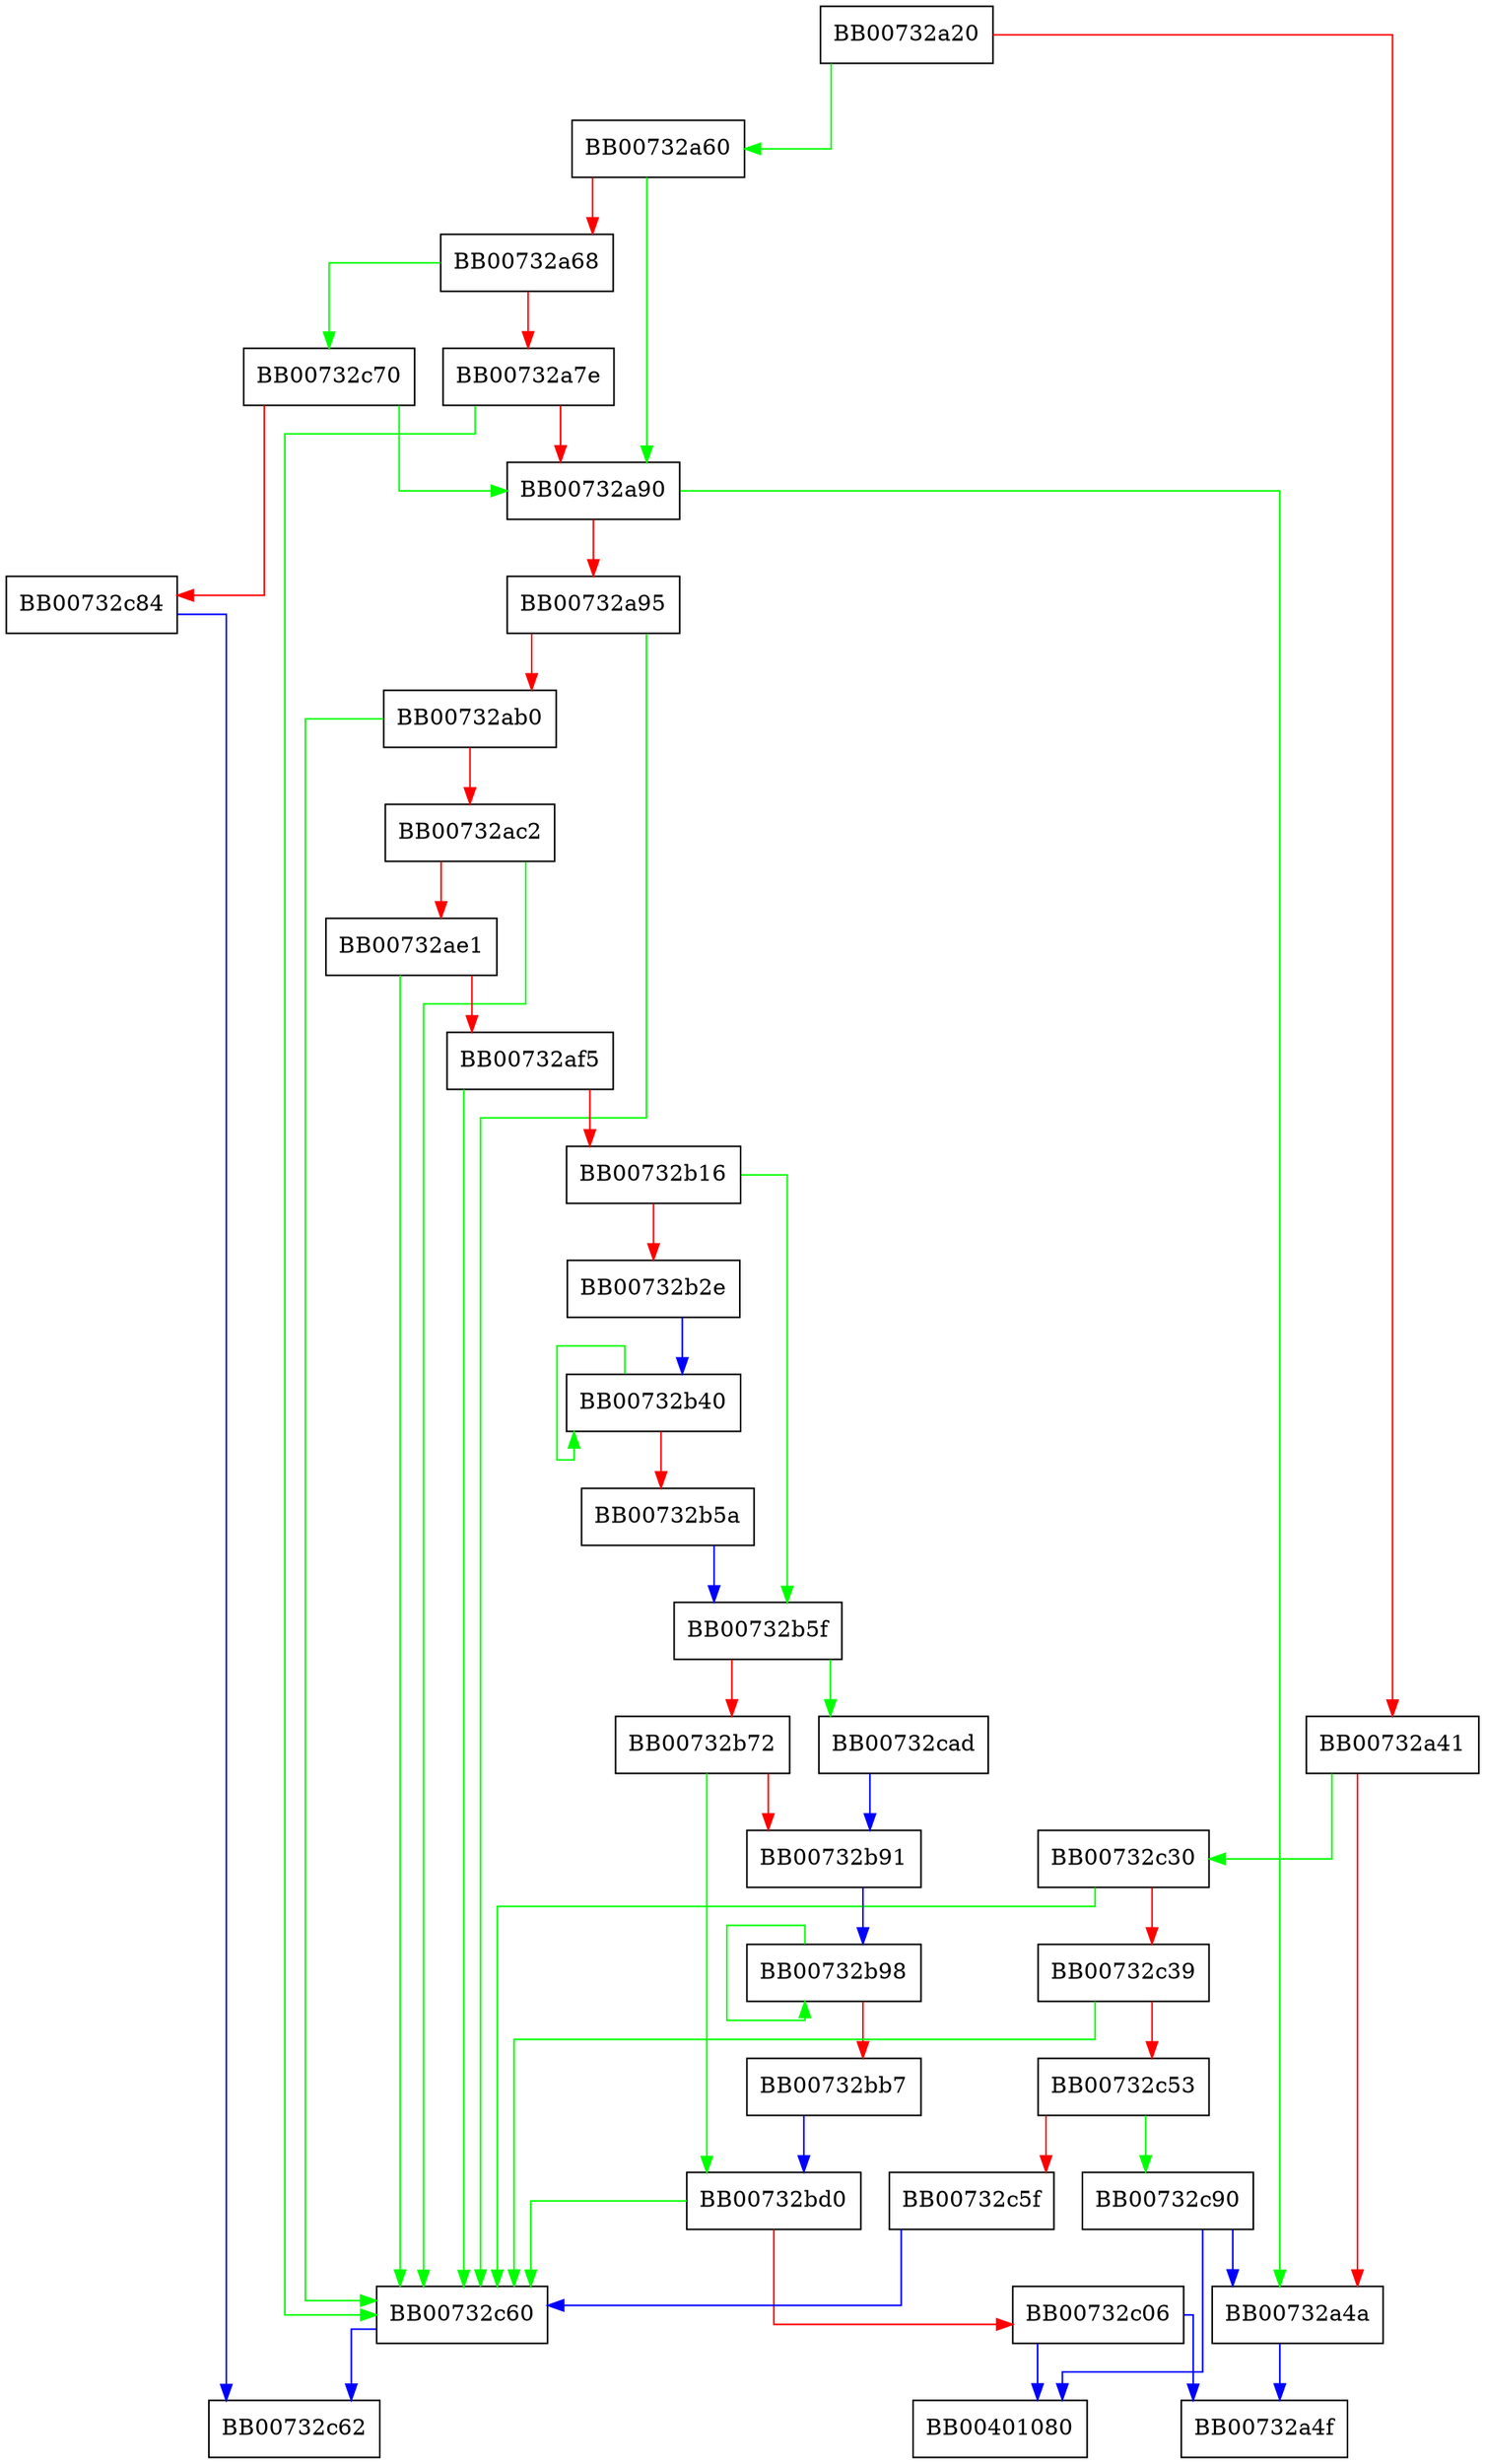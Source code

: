 digraph ossl_cmac_init {
  node [shape="box"];
  graph [splines=ortho];
  BB00732a20 -> BB00732a60 [color="green"];
  BB00732a20 -> BB00732a41 [color="red"];
  BB00732a41 -> BB00732c30 [color="green"];
  BB00732a41 -> BB00732a4a [color="red"];
  BB00732a4a -> BB00732a4f [color="blue"];
  BB00732a60 -> BB00732a90 [color="green"];
  BB00732a60 -> BB00732a68 [color="red"];
  BB00732a68 -> BB00732c70 [color="green"];
  BB00732a68 -> BB00732a7e [color="red"];
  BB00732a7e -> BB00732c60 [color="green"];
  BB00732a7e -> BB00732a90 [color="red"];
  BB00732a90 -> BB00732a4a [color="green"];
  BB00732a90 -> BB00732a95 [color="red"];
  BB00732a95 -> BB00732c60 [color="green"];
  BB00732a95 -> BB00732ab0 [color="red"];
  BB00732ab0 -> BB00732c60 [color="green"];
  BB00732ab0 -> BB00732ac2 [color="red"];
  BB00732ac2 -> BB00732c60 [color="green"];
  BB00732ac2 -> BB00732ae1 [color="red"];
  BB00732ae1 -> BB00732c60 [color="green"];
  BB00732ae1 -> BB00732af5 [color="red"];
  BB00732af5 -> BB00732c60 [color="green"];
  BB00732af5 -> BB00732b16 [color="red"];
  BB00732b16 -> BB00732b5f [color="green"];
  BB00732b16 -> BB00732b2e [color="red"];
  BB00732b2e -> BB00732b40 [color="blue"];
  BB00732b40 -> BB00732b40 [color="green"];
  BB00732b40 -> BB00732b5a [color="red"];
  BB00732b5a -> BB00732b5f [color="blue"];
  BB00732b5f -> BB00732cad [color="green"];
  BB00732b5f -> BB00732b72 [color="red"];
  BB00732b72 -> BB00732bd0 [color="green"];
  BB00732b72 -> BB00732b91 [color="red"];
  BB00732b91 -> BB00732b98 [color="blue"];
  BB00732b98 -> BB00732b98 [color="green"];
  BB00732b98 -> BB00732bb7 [color="red"];
  BB00732bb7 -> BB00732bd0 [color="blue"];
  BB00732bd0 -> BB00732c60 [color="green"];
  BB00732bd0 -> BB00732c06 [color="red"];
  BB00732c06 -> BB00401080 [color="blue"];
  BB00732c06 -> BB00732a4f [color="blue"];
  BB00732c30 -> BB00732c60 [color="green"];
  BB00732c30 -> BB00732c39 [color="red"];
  BB00732c39 -> BB00732c60 [color="green"];
  BB00732c39 -> BB00732c53 [color="red"];
  BB00732c53 -> BB00732c90 [color="green"];
  BB00732c53 -> BB00732c5f [color="red"];
  BB00732c5f -> BB00732c60 [color="blue"];
  BB00732c60 -> BB00732c62 [color="blue"];
  BB00732c70 -> BB00732a90 [color="green"];
  BB00732c70 -> BB00732c84 [color="red"];
  BB00732c84 -> BB00732c62 [color="blue"];
  BB00732c90 -> BB00401080 [color="blue"];
  BB00732c90 -> BB00732a4a [color="blue"];
  BB00732cad -> BB00732b91 [color="blue"];
}